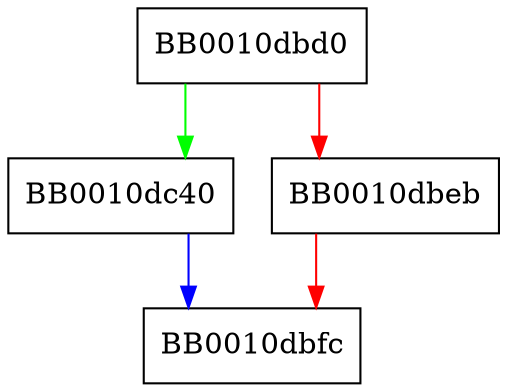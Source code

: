 digraph FUN_0010dbd0 {
  node [shape="box"];
  graph [splines=ortho];
  BB0010dbd0 -> BB0010dc40 [color="green"];
  BB0010dbd0 -> BB0010dbeb [color="red"];
  BB0010dbeb -> BB0010dbfc [color="red"];
  BB0010dc40 -> BB0010dbfc [color="blue"];
}